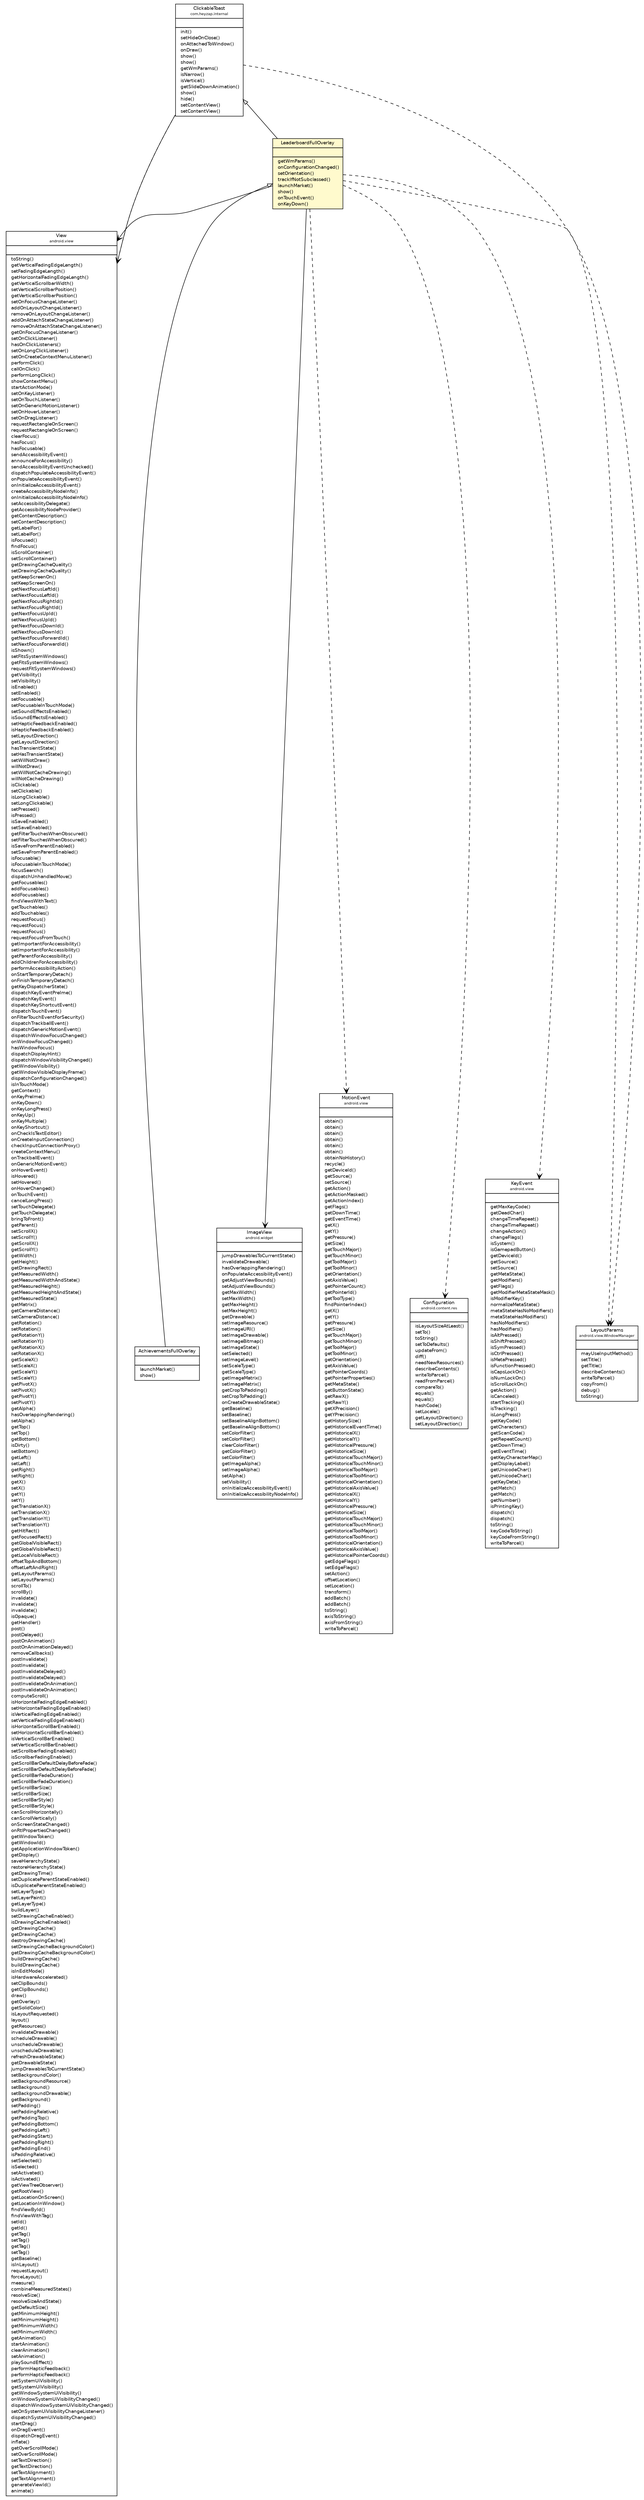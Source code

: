 #!/usr/local/bin/dot
#
# Class diagram 
# Generated by UMLGraph version 5.2 (http://www.umlgraph.org/)
#

digraph G {
	edge [fontname="Helvetica",fontsize=10,labelfontname="Helvetica",labelfontsize=10];
	node [fontname="Helvetica",fontsize=10,shape=plaintext];
	nodesep=0.25;
	ranksep=0.5;
	// com.heyzap.sdk.LeaderboardFullOverlay
	c2446 [label=<<table title="com.heyzap.sdk.LeaderboardFullOverlay" border="0" cellborder="1" cellspacing="0" cellpadding="2" port="p" bgcolor="lemonChiffon" href="./LeaderboardFullOverlay.html">
		<tr><td><table border="0" cellspacing="0" cellpadding="1">
<tr><td align="center" balign="center"> LeaderboardFullOverlay </td></tr>
		</table></td></tr>
		<tr><td><table border="0" cellspacing="0" cellpadding="1">
<tr><td align="left" balign="left">  </td></tr>
		</table></td></tr>
		<tr><td><table border="0" cellspacing="0" cellpadding="1">
<tr><td align="left" balign="left">  getWmParams() </td></tr>
<tr><td align="left" balign="left">  onConfigurationChanged() </td></tr>
<tr><td align="left" balign="left">  setOrientation() </td></tr>
<tr><td align="left" balign="left">  trackIfNotSubclassed() </td></tr>
<tr><td align="left" balign="left">  launchMarket() </td></tr>
<tr><td align="left" balign="left">  show() </td></tr>
<tr><td align="left" balign="left">  onTouchEvent() </td></tr>
<tr><td align="left" balign="left">  onKeyDown() </td></tr>
		</table></td></tr>
		</table>>, fontname="Helvetica", fontcolor="black", fontsize=9.0];
	// com.heyzap.sdk.AchievementsFullOverlay
	c2452 [label=<<table title="com.heyzap.sdk.AchievementsFullOverlay" border="0" cellborder="1" cellspacing="0" cellpadding="2" port="p" href="./AchievementsFullOverlay.html">
		<tr><td><table border="0" cellspacing="0" cellpadding="1">
<tr><td align="center" balign="center"> AchievementsFullOverlay </td></tr>
		</table></td></tr>
		<tr><td><table border="0" cellspacing="0" cellpadding="1">
<tr><td align="left" balign="left">  </td></tr>
		</table></td></tr>
		<tr><td><table border="0" cellspacing="0" cellpadding="1">
<tr><td align="left" balign="left">  launchMarket() </td></tr>
<tr><td align="left" balign="left">  show() </td></tr>
		</table></td></tr>
		</table>>, fontname="Helvetica", fontcolor="black", fontsize=9.0];
	// com.heyzap.internal.ClickableToast
	c2488 [label=<<table title="com.heyzap.internal.ClickableToast" border="0" cellborder="1" cellspacing="0" cellpadding="2" port="p" href="../internal/ClickableToast.html">
		<tr><td><table border="0" cellspacing="0" cellpadding="1">
<tr><td align="center" balign="center"> ClickableToast </td></tr>
<tr><td align="center" balign="center"><font point-size="7.0"> com.heyzap.internal </font></td></tr>
		</table></td></tr>
		<tr><td><table border="0" cellspacing="0" cellpadding="1">
<tr><td align="left" balign="left">  </td></tr>
		</table></td></tr>
		<tr><td><table border="0" cellspacing="0" cellpadding="1">
<tr><td align="left" balign="left">  init() </td></tr>
<tr><td align="left" balign="left">  setHideOnClose() </td></tr>
<tr><td align="left" balign="left">  onAttachedToWindow() </td></tr>
<tr><td align="left" balign="left">  onDraw() </td></tr>
<tr><td align="left" balign="left">  show() </td></tr>
<tr><td align="left" balign="left">  show() </td></tr>
<tr><td align="left" balign="left">  getWmParams() </td></tr>
<tr><td align="left" balign="left">  isNarrow() </td></tr>
<tr><td align="left" balign="left">  isVertical() </td></tr>
<tr><td align="left" balign="left">  getSlideDownAnimation() </td></tr>
<tr><td align="left" balign="left">  show() </td></tr>
<tr><td align="left" balign="left">  hide() </td></tr>
<tr><td align="left" balign="left">  setContentView() </td></tr>
<tr><td align="left" balign="left">  setContentView() </td></tr>
		</table></td></tr>
		</table>>, fontname="Helvetica", fontcolor="black", fontsize=9.0];
	//com.heyzap.sdk.LeaderboardFullOverlay extends com.heyzap.internal.ClickableToast
	c2488:p -> c2446:p [dir=back,arrowtail=empty];
	//com.heyzap.sdk.AchievementsFullOverlay extends com.heyzap.sdk.LeaderboardFullOverlay
	c2446:p -> c2452:p [dir=back,arrowtail=empty];
	// com.heyzap.sdk.LeaderboardFullOverlay NAVASSOC android.widget.ImageView
	c2446:p -> c2520:p [taillabel="", label="", headlabel="", fontname="Helvetica", fontcolor="black", fontsize=10.0, color="black", arrowhead=open];
	// com.heyzap.sdk.LeaderboardFullOverlay NAVASSOC android.view.View
	c2446:p -> c2521:p [taillabel="", label="", headlabel="", fontname="Helvetica", fontcolor="black", fontsize=10.0, color="black", arrowhead=open];
	// com.heyzap.internal.ClickableToast NAVASSOC android.view.View
	c2488:p -> c2521:p [taillabel="", label="", headlabel="", fontname="Helvetica", fontcolor="black", fontsize=10.0, color="black", arrowhead=open];
	// com.heyzap.sdk.LeaderboardFullOverlay DEPEND android.view.MotionEvent
	c2446:p -> c2522:p [taillabel="", label="", headlabel="", fontname="Helvetica", fontcolor="black", fontsize=10.0, color="black", arrowhead=open, style=dashed];
	// com.heyzap.sdk.LeaderboardFullOverlay DEPEND android.view.WindowManager.LayoutParams
	c2446:p -> c2523:p [taillabel="", label="", headlabel="", fontname="Helvetica", fontcolor="black", fontsize=10.0, color="black", arrowhead=open, style=dashed];
	// com.heyzap.sdk.LeaderboardFullOverlay DEPEND android.content.res.Configuration
	c2446:p -> c2524:p [taillabel="", label="", headlabel="", fontname="Helvetica", fontcolor="black", fontsize=10.0, color="black", arrowhead=open, style=dashed];
	// com.heyzap.sdk.LeaderboardFullOverlay DEPEND android.view.KeyEvent
	c2446:p -> c2525:p [taillabel="", label="", headlabel="", fontname="Helvetica", fontcolor="black", fontsize=10.0, color="black", arrowhead=open, style=dashed];
	// com.heyzap.internal.ClickableToast DEPEND android.view.View
	c2488:p -> c2521:p [taillabel="", label="", headlabel="", fontname="Helvetica", fontcolor="black", fontsize=10.0, color="black", arrowhead=open, style=dashed];
	// com.heyzap.internal.ClickableToast DEPEND android.view.WindowManager.LayoutParams
	c2488:p -> c2523:p [taillabel="", label="", headlabel="", fontname="Helvetica", fontcolor="black", fontsize=10.0, color="black", arrowhead=open, style=dashed];
	// android.view.WindowManager.LayoutParams
	c2523 [label=<<table title="android.view.WindowManager.LayoutParams" border="0" cellborder="1" cellspacing="0" cellpadding="2" port="p" href="http://java.sun.com/j2se/1.4.2/docs/api/android/view/WindowManager/LayoutParams.html">
		<tr><td><table border="0" cellspacing="0" cellpadding="1">
<tr><td align="center" balign="center"> LayoutParams </td></tr>
<tr><td align="center" balign="center"><font point-size="7.0"> android.view.WindowManager </font></td></tr>
		</table></td></tr>
		<tr><td><table border="0" cellspacing="0" cellpadding="1">
<tr><td align="left" balign="left">  </td></tr>
		</table></td></tr>
		<tr><td><table border="0" cellspacing="0" cellpadding="1">
<tr><td align="left" balign="left">  mayUseInputMethod() </td></tr>
<tr><td align="left" balign="left">  setTitle() </td></tr>
<tr><td align="left" balign="left">  getTitle() </td></tr>
<tr><td align="left" balign="left">  describeContents() </td></tr>
<tr><td align="left" balign="left">  writeToParcel() </td></tr>
<tr><td align="left" balign="left">  copyFrom() </td></tr>
<tr><td align="left" balign="left">  debug() </td></tr>
<tr><td align="left" balign="left">  toString() </td></tr>
		</table></td></tr>
		</table>>, fontname="Helvetica", fontcolor="black", fontsize=9.0];
	// android.view.MotionEvent
	c2522 [label=<<table title="android.view.MotionEvent" border="0" cellborder="1" cellspacing="0" cellpadding="2" port="p" href="http://java.sun.com/j2se/1.4.2/docs/api/android/view/MotionEvent.html">
		<tr><td><table border="0" cellspacing="0" cellpadding="1">
<tr><td align="center" balign="center"> MotionEvent </td></tr>
<tr><td align="center" balign="center"><font point-size="7.0"> android.view </font></td></tr>
		</table></td></tr>
		<tr><td><table border="0" cellspacing="0" cellpadding="1">
<tr><td align="left" balign="left">  </td></tr>
		</table></td></tr>
		<tr><td><table border="0" cellspacing="0" cellpadding="1">
<tr><td align="left" balign="left">  obtain() </td></tr>
<tr><td align="left" balign="left">  obtain() </td></tr>
<tr><td align="left" balign="left">  obtain() </td></tr>
<tr><td align="left" balign="left">  obtain() </td></tr>
<tr><td align="left" balign="left">  obtain() </td></tr>
<tr><td align="left" balign="left">  obtain() </td></tr>
<tr><td align="left" balign="left">  obtainNoHistory() </td></tr>
<tr><td align="left" balign="left">  recycle() </td></tr>
<tr><td align="left" balign="left">  getDeviceId() </td></tr>
<tr><td align="left" balign="left">  getSource() </td></tr>
<tr><td align="left" balign="left">  setSource() </td></tr>
<tr><td align="left" balign="left">  getAction() </td></tr>
<tr><td align="left" balign="left">  getActionMasked() </td></tr>
<tr><td align="left" balign="left">  getActionIndex() </td></tr>
<tr><td align="left" balign="left">  getFlags() </td></tr>
<tr><td align="left" balign="left">  getDownTime() </td></tr>
<tr><td align="left" balign="left">  getEventTime() </td></tr>
<tr><td align="left" balign="left">  getX() </td></tr>
<tr><td align="left" balign="left">  getY() </td></tr>
<tr><td align="left" balign="left">  getPressure() </td></tr>
<tr><td align="left" balign="left">  getSize() </td></tr>
<tr><td align="left" balign="left">  getTouchMajor() </td></tr>
<tr><td align="left" balign="left">  getTouchMinor() </td></tr>
<tr><td align="left" balign="left">  getToolMajor() </td></tr>
<tr><td align="left" balign="left">  getToolMinor() </td></tr>
<tr><td align="left" balign="left">  getOrientation() </td></tr>
<tr><td align="left" balign="left">  getAxisValue() </td></tr>
<tr><td align="left" balign="left">  getPointerCount() </td></tr>
<tr><td align="left" balign="left">  getPointerId() </td></tr>
<tr><td align="left" balign="left">  getToolType() </td></tr>
<tr><td align="left" balign="left">  findPointerIndex() </td></tr>
<tr><td align="left" balign="left">  getX() </td></tr>
<tr><td align="left" balign="left">  getY() </td></tr>
<tr><td align="left" balign="left">  getPressure() </td></tr>
<tr><td align="left" balign="left">  getSize() </td></tr>
<tr><td align="left" balign="left">  getTouchMajor() </td></tr>
<tr><td align="left" balign="left">  getTouchMinor() </td></tr>
<tr><td align="left" balign="left">  getToolMajor() </td></tr>
<tr><td align="left" balign="left">  getToolMinor() </td></tr>
<tr><td align="left" balign="left">  getOrientation() </td></tr>
<tr><td align="left" balign="left">  getAxisValue() </td></tr>
<tr><td align="left" balign="left">  getPointerCoords() </td></tr>
<tr><td align="left" balign="left">  getPointerProperties() </td></tr>
<tr><td align="left" balign="left">  getMetaState() </td></tr>
<tr><td align="left" balign="left">  getButtonState() </td></tr>
<tr><td align="left" balign="left">  getRawX() </td></tr>
<tr><td align="left" balign="left">  getRawY() </td></tr>
<tr><td align="left" balign="left">  getXPrecision() </td></tr>
<tr><td align="left" balign="left">  getYPrecision() </td></tr>
<tr><td align="left" balign="left">  getHistorySize() </td></tr>
<tr><td align="left" balign="left">  getHistoricalEventTime() </td></tr>
<tr><td align="left" balign="left">  getHistoricalX() </td></tr>
<tr><td align="left" balign="left">  getHistoricalY() </td></tr>
<tr><td align="left" balign="left">  getHistoricalPressure() </td></tr>
<tr><td align="left" balign="left">  getHistoricalSize() </td></tr>
<tr><td align="left" balign="left">  getHistoricalTouchMajor() </td></tr>
<tr><td align="left" balign="left">  getHistoricalTouchMinor() </td></tr>
<tr><td align="left" balign="left">  getHistoricalToolMajor() </td></tr>
<tr><td align="left" balign="left">  getHistoricalToolMinor() </td></tr>
<tr><td align="left" balign="left">  getHistoricalOrientation() </td></tr>
<tr><td align="left" balign="left">  getHistoricalAxisValue() </td></tr>
<tr><td align="left" balign="left">  getHistoricalX() </td></tr>
<tr><td align="left" balign="left">  getHistoricalY() </td></tr>
<tr><td align="left" balign="left">  getHistoricalPressure() </td></tr>
<tr><td align="left" balign="left">  getHistoricalSize() </td></tr>
<tr><td align="left" balign="left">  getHistoricalTouchMajor() </td></tr>
<tr><td align="left" balign="left">  getHistoricalTouchMinor() </td></tr>
<tr><td align="left" balign="left">  getHistoricalToolMajor() </td></tr>
<tr><td align="left" balign="left">  getHistoricalToolMinor() </td></tr>
<tr><td align="left" balign="left">  getHistoricalOrientation() </td></tr>
<tr><td align="left" balign="left">  getHistoricalAxisValue() </td></tr>
<tr><td align="left" balign="left">  getHistoricalPointerCoords() </td></tr>
<tr><td align="left" balign="left">  getEdgeFlags() </td></tr>
<tr><td align="left" balign="left">  setEdgeFlags() </td></tr>
<tr><td align="left" balign="left">  setAction() </td></tr>
<tr><td align="left" balign="left">  offsetLocation() </td></tr>
<tr><td align="left" balign="left">  setLocation() </td></tr>
<tr><td align="left" balign="left">  transform() </td></tr>
<tr><td align="left" balign="left">  addBatch() </td></tr>
<tr><td align="left" balign="left">  addBatch() </td></tr>
<tr><td align="left" balign="left">  toString() </td></tr>
<tr><td align="left" balign="left">  axisToString() </td></tr>
<tr><td align="left" balign="left">  axisFromString() </td></tr>
<tr><td align="left" balign="left">  writeToParcel() </td></tr>
		</table></td></tr>
		</table>>, fontname="Helvetica", fontcolor="black", fontsize=9.0];
	// android.content.res.Configuration
	c2524 [label=<<table title="android.content.res.Configuration" border="0" cellborder="1" cellspacing="0" cellpadding="2" port="p" href="http://java.sun.com/j2se/1.4.2/docs/api/android/content/res/Configuration.html">
		<tr><td><table border="0" cellspacing="0" cellpadding="1">
<tr><td align="center" balign="center"> Configuration </td></tr>
<tr><td align="center" balign="center"><font point-size="7.0"> android.content.res </font></td></tr>
		</table></td></tr>
		<tr><td><table border="0" cellspacing="0" cellpadding="1">
<tr><td align="left" balign="left">  </td></tr>
		</table></td></tr>
		<tr><td><table border="0" cellspacing="0" cellpadding="1">
<tr><td align="left" balign="left">  isLayoutSizeAtLeast() </td></tr>
<tr><td align="left" balign="left">  setTo() </td></tr>
<tr><td align="left" balign="left">  toString() </td></tr>
<tr><td align="left" balign="left">  setToDefaults() </td></tr>
<tr><td align="left" balign="left">  updateFrom() </td></tr>
<tr><td align="left" balign="left">  diff() </td></tr>
<tr><td align="left" balign="left">  needNewResources() </td></tr>
<tr><td align="left" balign="left">  describeContents() </td></tr>
<tr><td align="left" balign="left">  writeToParcel() </td></tr>
<tr><td align="left" balign="left">  readFromParcel() </td></tr>
<tr><td align="left" balign="left">  compareTo() </td></tr>
<tr><td align="left" balign="left">  equals() </td></tr>
<tr><td align="left" balign="left">  equals() </td></tr>
<tr><td align="left" balign="left">  hashCode() </td></tr>
<tr><td align="left" balign="left">  setLocale() </td></tr>
<tr><td align="left" balign="left">  getLayoutDirection() </td></tr>
<tr><td align="left" balign="left">  setLayoutDirection() </td></tr>
		</table></td></tr>
		</table>>, fontname="Helvetica", fontcolor="black", fontsize=9.0];
	// android.view.View
	c2521 [label=<<table title="android.view.View" border="0" cellborder="1" cellspacing="0" cellpadding="2" port="p" href="http://java.sun.com/j2se/1.4.2/docs/api/android/view/View.html">
		<tr><td><table border="0" cellspacing="0" cellpadding="1">
<tr><td align="center" balign="center"> View </td></tr>
<tr><td align="center" balign="center"><font point-size="7.0"> android.view </font></td></tr>
		</table></td></tr>
		<tr><td><table border="0" cellspacing="0" cellpadding="1">
<tr><td align="left" balign="left">  </td></tr>
		</table></td></tr>
		<tr><td><table border="0" cellspacing="0" cellpadding="1">
<tr><td align="left" balign="left">  toString() </td></tr>
<tr><td align="left" balign="left">  getVerticalFadingEdgeLength() </td></tr>
<tr><td align="left" balign="left">  setFadingEdgeLength() </td></tr>
<tr><td align="left" balign="left">  getHorizontalFadingEdgeLength() </td></tr>
<tr><td align="left" balign="left">  getVerticalScrollbarWidth() </td></tr>
<tr><td align="left" balign="left">  setVerticalScrollbarPosition() </td></tr>
<tr><td align="left" balign="left">  getVerticalScrollbarPosition() </td></tr>
<tr><td align="left" balign="left">  setOnFocusChangeListener() </td></tr>
<tr><td align="left" balign="left">  addOnLayoutChangeListener() </td></tr>
<tr><td align="left" balign="left">  removeOnLayoutChangeListener() </td></tr>
<tr><td align="left" balign="left">  addOnAttachStateChangeListener() </td></tr>
<tr><td align="left" balign="left">  removeOnAttachStateChangeListener() </td></tr>
<tr><td align="left" balign="left">  getOnFocusChangeListener() </td></tr>
<tr><td align="left" balign="left">  setOnClickListener() </td></tr>
<tr><td align="left" balign="left">  hasOnClickListeners() </td></tr>
<tr><td align="left" balign="left">  setOnLongClickListener() </td></tr>
<tr><td align="left" balign="left">  setOnCreateContextMenuListener() </td></tr>
<tr><td align="left" balign="left">  performClick() </td></tr>
<tr><td align="left" balign="left">  callOnClick() </td></tr>
<tr><td align="left" balign="left">  performLongClick() </td></tr>
<tr><td align="left" balign="left">  showContextMenu() </td></tr>
<tr><td align="left" balign="left">  startActionMode() </td></tr>
<tr><td align="left" balign="left">  setOnKeyListener() </td></tr>
<tr><td align="left" balign="left">  setOnTouchListener() </td></tr>
<tr><td align="left" balign="left">  setOnGenericMotionListener() </td></tr>
<tr><td align="left" balign="left">  setOnHoverListener() </td></tr>
<tr><td align="left" balign="left">  setOnDragListener() </td></tr>
<tr><td align="left" balign="left">  requestRectangleOnScreen() </td></tr>
<tr><td align="left" balign="left">  requestRectangleOnScreen() </td></tr>
<tr><td align="left" balign="left">  clearFocus() </td></tr>
<tr><td align="left" balign="left">  hasFocus() </td></tr>
<tr><td align="left" balign="left">  hasFocusable() </td></tr>
<tr><td align="left" balign="left">  sendAccessibilityEvent() </td></tr>
<tr><td align="left" balign="left">  announceForAccessibility() </td></tr>
<tr><td align="left" balign="left">  sendAccessibilityEventUnchecked() </td></tr>
<tr><td align="left" balign="left">  dispatchPopulateAccessibilityEvent() </td></tr>
<tr><td align="left" balign="left">  onPopulateAccessibilityEvent() </td></tr>
<tr><td align="left" balign="left">  onInitializeAccessibilityEvent() </td></tr>
<tr><td align="left" balign="left">  createAccessibilityNodeInfo() </td></tr>
<tr><td align="left" balign="left">  onInitializeAccessibilityNodeInfo() </td></tr>
<tr><td align="left" balign="left">  setAccessibilityDelegate() </td></tr>
<tr><td align="left" balign="left">  getAccessibilityNodeProvider() </td></tr>
<tr><td align="left" balign="left">  getContentDescription() </td></tr>
<tr><td align="left" balign="left">  setContentDescription() </td></tr>
<tr><td align="left" balign="left">  getLabelFor() </td></tr>
<tr><td align="left" balign="left">  setLabelFor() </td></tr>
<tr><td align="left" balign="left">  isFocused() </td></tr>
<tr><td align="left" balign="left">  findFocus() </td></tr>
<tr><td align="left" balign="left">  isScrollContainer() </td></tr>
<tr><td align="left" balign="left">  setScrollContainer() </td></tr>
<tr><td align="left" balign="left">  getDrawingCacheQuality() </td></tr>
<tr><td align="left" balign="left">  setDrawingCacheQuality() </td></tr>
<tr><td align="left" balign="left">  getKeepScreenOn() </td></tr>
<tr><td align="left" balign="left">  setKeepScreenOn() </td></tr>
<tr><td align="left" balign="left">  getNextFocusLeftId() </td></tr>
<tr><td align="left" balign="left">  setNextFocusLeftId() </td></tr>
<tr><td align="left" balign="left">  getNextFocusRightId() </td></tr>
<tr><td align="left" balign="left">  setNextFocusRightId() </td></tr>
<tr><td align="left" balign="left">  getNextFocusUpId() </td></tr>
<tr><td align="left" balign="left">  setNextFocusUpId() </td></tr>
<tr><td align="left" balign="left">  getNextFocusDownId() </td></tr>
<tr><td align="left" balign="left">  setNextFocusDownId() </td></tr>
<tr><td align="left" balign="left">  getNextFocusForwardId() </td></tr>
<tr><td align="left" balign="left">  setNextFocusForwardId() </td></tr>
<tr><td align="left" balign="left">  isShown() </td></tr>
<tr><td align="left" balign="left">  setFitsSystemWindows() </td></tr>
<tr><td align="left" balign="left">  getFitsSystemWindows() </td></tr>
<tr><td align="left" balign="left">  requestFitSystemWindows() </td></tr>
<tr><td align="left" balign="left">  getVisibility() </td></tr>
<tr><td align="left" balign="left">  setVisibility() </td></tr>
<tr><td align="left" balign="left">  isEnabled() </td></tr>
<tr><td align="left" balign="left">  setEnabled() </td></tr>
<tr><td align="left" balign="left">  setFocusable() </td></tr>
<tr><td align="left" balign="left">  setFocusableInTouchMode() </td></tr>
<tr><td align="left" balign="left">  setSoundEffectsEnabled() </td></tr>
<tr><td align="left" balign="left">  isSoundEffectsEnabled() </td></tr>
<tr><td align="left" balign="left">  setHapticFeedbackEnabled() </td></tr>
<tr><td align="left" balign="left">  isHapticFeedbackEnabled() </td></tr>
<tr><td align="left" balign="left">  setLayoutDirection() </td></tr>
<tr><td align="left" balign="left">  getLayoutDirection() </td></tr>
<tr><td align="left" balign="left">  hasTransientState() </td></tr>
<tr><td align="left" balign="left">  setHasTransientState() </td></tr>
<tr><td align="left" balign="left">  setWillNotDraw() </td></tr>
<tr><td align="left" balign="left">  willNotDraw() </td></tr>
<tr><td align="left" balign="left">  setWillNotCacheDrawing() </td></tr>
<tr><td align="left" balign="left">  willNotCacheDrawing() </td></tr>
<tr><td align="left" balign="left">  isClickable() </td></tr>
<tr><td align="left" balign="left">  setClickable() </td></tr>
<tr><td align="left" balign="left">  isLongClickable() </td></tr>
<tr><td align="left" balign="left">  setLongClickable() </td></tr>
<tr><td align="left" balign="left">  setPressed() </td></tr>
<tr><td align="left" balign="left">  isPressed() </td></tr>
<tr><td align="left" balign="left">  isSaveEnabled() </td></tr>
<tr><td align="left" balign="left">  setSaveEnabled() </td></tr>
<tr><td align="left" balign="left">  getFilterTouchesWhenObscured() </td></tr>
<tr><td align="left" balign="left">  setFilterTouchesWhenObscured() </td></tr>
<tr><td align="left" balign="left">  isSaveFromParentEnabled() </td></tr>
<tr><td align="left" balign="left">  setSaveFromParentEnabled() </td></tr>
<tr><td align="left" balign="left">  isFocusable() </td></tr>
<tr><td align="left" balign="left">  isFocusableInTouchMode() </td></tr>
<tr><td align="left" balign="left">  focusSearch() </td></tr>
<tr><td align="left" balign="left">  dispatchUnhandledMove() </td></tr>
<tr><td align="left" balign="left">  getFocusables() </td></tr>
<tr><td align="left" balign="left">  addFocusables() </td></tr>
<tr><td align="left" balign="left">  addFocusables() </td></tr>
<tr><td align="left" balign="left">  findViewsWithText() </td></tr>
<tr><td align="left" balign="left">  getTouchables() </td></tr>
<tr><td align="left" balign="left">  addTouchables() </td></tr>
<tr><td align="left" balign="left">  requestFocus() </td></tr>
<tr><td align="left" balign="left">  requestFocus() </td></tr>
<tr><td align="left" balign="left">  requestFocus() </td></tr>
<tr><td align="left" balign="left">  requestFocusFromTouch() </td></tr>
<tr><td align="left" balign="left">  getImportantForAccessibility() </td></tr>
<tr><td align="left" balign="left">  setImportantForAccessibility() </td></tr>
<tr><td align="left" balign="left">  getParentForAccessibility() </td></tr>
<tr><td align="left" balign="left">  addChildrenForAccessibility() </td></tr>
<tr><td align="left" balign="left">  performAccessibilityAction() </td></tr>
<tr><td align="left" balign="left">  onStartTemporaryDetach() </td></tr>
<tr><td align="left" balign="left">  onFinishTemporaryDetach() </td></tr>
<tr><td align="left" balign="left">  getKeyDispatcherState() </td></tr>
<tr><td align="left" balign="left">  dispatchKeyEventPreIme() </td></tr>
<tr><td align="left" balign="left">  dispatchKeyEvent() </td></tr>
<tr><td align="left" balign="left">  dispatchKeyShortcutEvent() </td></tr>
<tr><td align="left" balign="left">  dispatchTouchEvent() </td></tr>
<tr><td align="left" balign="left">  onFilterTouchEventForSecurity() </td></tr>
<tr><td align="left" balign="left">  dispatchTrackballEvent() </td></tr>
<tr><td align="left" balign="left">  dispatchGenericMotionEvent() </td></tr>
<tr><td align="left" balign="left">  dispatchWindowFocusChanged() </td></tr>
<tr><td align="left" balign="left">  onWindowFocusChanged() </td></tr>
<tr><td align="left" balign="left">  hasWindowFocus() </td></tr>
<tr><td align="left" balign="left">  dispatchDisplayHint() </td></tr>
<tr><td align="left" balign="left">  dispatchWindowVisibilityChanged() </td></tr>
<tr><td align="left" balign="left">  getWindowVisibility() </td></tr>
<tr><td align="left" balign="left">  getWindowVisibleDisplayFrame() </td></tr>
<tr><td align="left" balign="left">  dispatchConfigurationChanged() </td></tr>
<tr><td align="left" balign="left">  isInTouchMode() </td></tr>
<tr><td align="left" balign="left">  getContext() </td></tr>
<tr><td align="left" balign="left">  onKeyPreIme() </td></tr>
<tr><td align="left" balign="left">  onKeyDown() </td></tr>
<tr><td align="left" balign="left">  onKeyLongPress() </td></tr>
<tr><td align="left" balign="left">  onKeyUp() </td></tr>
<tr><td align="left" balign="left">  onKeyMultiple() </td></tr>
<tr><td align="left" balign="left">  onKeyShortcut() </td></tr>
<tr><td align="left" balign="left">  onCheckIsTextEditor() </td></tr>
<tr><td align="left" balign="left">  onCreateInputConnection() </td></tr>
<tr><td align="left" balign="left">  checkInputConnectionProxy() </td></tr>
<tr><td align="left" balign="left">  createContextMenu() </td></tr>
<tr><td align="left" balign="left">  onTrackballEvent() </td></tr>
<tr><td align="left" balign="left">  onGenericMotionEvent() </td></tr>
<tr><td align="left" balign="left">  onHoverEvent() </td></tr>
<tr><td align="left" balign="left">  isHovered() </td></tr>
<tr><td align="left" balign="left">  setHovered() </td></tr>
<tr><td align="left" balign="left">  onHoverChanged() </td></tr>
<tr><td align="left" balign="left">  onTouchEvent() </td></tr>
<tr><td align="left" balign="left">  cancelLongPress() </td></tr>
<tr><td align="left" balign="left">  setTouchDelegate() </td></tr>
<tr><td align="left" balign="left">  getTouchDelegate() </td></tr>
<tr><td align="left" balign="left">  bringToFront() </td></tr>
<tr><td align="left" balign="left">  getParent() </td></tr>
<tr><td align="left" balign="left">  setScrollX() </td></tr>
<tr><td align="left" balign="left">  setScrollY() </td></tr>
<tr><td align="left" balign="left">  getScrollX() </td></tr>
<tr><td align="left" balign="left">  getScrollY() </td></tr>
<tr><td align="left" balign="left">  getWidth() </td></tr>
<tr><td align="left" balign="left">  getHeight() </td></tr>
<tr><td align="left" balign="left">  getDrawingRect() </td></tr>
<tr><td align="left" balign="left">  getMeasuredWidth() </td></tr>
<tr><td align="left" balign="left">  getMeasuredWidthAndState() </td></tr>
<tr><td align="left" balign="left">  getMeasuredHeight() </td></tr>
<tr><td align="left" balign="left">  getMeasuredHeightAndState() </td></tr>
<tr><td align="left" balign="left">  getMeasuredState() </td></tr>
<tr><td align="left" balign="left">  getMatrix() </td></tr>
<tr><td align="left" balign="left">  getCameraDistance() </td></tr>
<tr><td align="left" balign="left">  setCameraDistance() </td></tr>
<tr><td align="left" balign="left">  getRotation() </td></tr>
<tr><td align="left" balign="left">  setRotation() </td></tr>
<tr><td align="left" balign="left">  getRotationY() </td></tr>
<tr><td align="left" balign="left">  setRotationY() </td></tr>
<tr><td align="left" balign="left">  getRotationX() </td></tr>
<tr><td align="left" balign="left">  setRotationX() </td></tr>
<tr><td align="left" balign="left">  getScaleX() </td></tr>
<tr><td align="left" balign="left">  setScaleX() </td></tr>
<tr><td align="left" balign="left">  getScaleY() </td></tr>
<tr><td align="left" balign="left">  setScaleY() </td></tr>
<tr><td align="left" balign="left">  getPivotX() </td></tr>
<tr><td align="left" balign="left">  setPivotX() </td></tr>
<tr><td align="left" balign="left">  getPivotY() </td></tr>
<tr><td align="left" balign="left">  setPivotY() </td></tr>
<tr><td align="left" balign="left">  getAlpha() </td></tr>
<tr><td align="left" balign="left">  hasOverlappingRendering() </td></tr>
<tr><td align="left" balign="left">  setAlpha() </td></tr>
<tr><td align="left" balign="left">  getTop() </td></tr>
<tr><td align="left" balign="left">  setTop() </td></tr>
<tr><td align="left" balign="left">  getBottom() </td></tr>
<tr><td align="left" balign="left">  isDirty() </td></tr>
<tr><td align="left" balign="left">  setBottom() </td></tr>
<tr><td align="left" balign="left">  getLeft() </td></tr>
<tr><td align="left" balign="left">  setLeft() </td></tr>
<tr><td align="left" balign="left">  getRight() </td></tr>
<tr><td align="left" balign="left">  setRight() </td></tr>
<tr><td align="left" balign="left">  getX() </td></tr>
<tr><td align="left" balign="left">  setX() </td></tr>
<tr><td align="left" balign="left">  getY() </td></tr>
<tr><td align="left" balign="left">  setY() </td></tr>
<tr><td align="left" balign="left">  getTranslationX() </td></tr>
<tr><td align="left" balign="left">  setTranslationX() </td></tr>
<tr><td align="left" balign="left">  getTranslationY() </td></tr>
<tr><td align="left" balign="left">  setTranslationY() </td></tr>
<tr><td align="left" balign="left">  getHitRect() </td></tr>
<tr><td align="left" balign="left">  getFocusedRect() </td></tr>
<tr><td align="left" balign="left">  getGlobalVisibleRect() </td></tr>
<tr><td align="left" balign="left">  getGlobalVisibleRect() </td></tr>
<tr><td align="left" balign="left">  getLocalVisibleRect() </td></tr>
<tr><td align="left" balign="left">  offsetTopAndBottom() </td></tr>
<tr><td align="left" balign="left">  offsetLeftAndRight() </td></tr>
<tr><td align="left" balign="left">  getLayoutParams() </td></tr>
<tr><td align="left" balign="left">  setLayoutParams() </td></tr>
<tr><td align="left" balign="left">  scrollTo() </td></tr>
<tr><td align="left" balign="left">  scrollBy() </td></tr>
<tr><td align="left" balign="left">  invalidate() </td></tr>
<tr><td align="left" balign="left">  invalidate() </td></tr>
<tr><td align="left" balign="left">  invalidate() </td></tr>
<tr><td align="left" balign="left">  isOpaque() </td></tr>
<tr><td align="left" balign="left">  getHandler() </td></tr>
<tr><td align="left" balign="left">  post() </td></tr>
<tr><td align="left" balign="left">  postDelayed() </td></tr>
<tr><td align="left" balign="left">  postOnAnimation() </td></tr>
<tr><td align="left" balign="left">  postOnAnimationDelayed() </td></tr>
<tr><td align="left" balign="left">  removeCallbacks() </td></tr>
<tr><td align="left" balign="left">  postInvalidate() </td></tr>
<tr><td align="left" balign="left">  postInvalidate() </td></tr>
<tr><td align="left" balign="left">  postInvalidateDelayed() </td></tr>
<tr><td align="left" balign="left">  postInvalidateDelayed() </td></tr>
<tr><td align="left" balign="left">  postInvalidateOnAnimation() </td></tr>
<tr><td align="left" balign="left">  postInvalidateOnAnimation() </td></tr>
<tr><td align="left" balign="left">  computeScroll() </td></tr>
<tr><td align="left" balign="left">  isHorizontalFadingEdgeEnabled() </td></tr>
<tr><td align="left" balign="left">  setHorizontalFadingEdgeEnabled() </td></tr>
<tr><td align="left" balign="left">  isVerticalFadingEdgeEnabled() </td></tr>
<tr><td align="left" balign="left">  setVerticalFadingEdgeEnabled() </td></tr>
<tr><td align="left" balign="left">  isHorizontalScrollBarEnabled() </td></tr>
<tr><td align="left" balign="left">  setHorizontalScrollBarEnabled() </td></tr>
<tr><td align="left" balign="left">  isVerticalScrollBarEnabled() </td></tr>
<tr><td align="left" balign="left">  setVerticalScrollBarEnabled() </td></tr>
<tr><td align="left" balign="left">  setScrollbarFadingEnabled() </td></tr>
<tr><td align="left" balign="left">  isScrollbarFadingEnabled() </td></tr>
<tr><td align="left" balign="left">  getScrollBarDefaultDelayBeforeFade() </td></tr>
<tr><td align="left" balign="left">  setScrollBarDefaultDelayBeforeFade() </td></tr>
<tr><td align="left" balign="left">  getScrollBarFadeDuration() </td></tr>
<tr><td align="left" balign="left">  setScrollBarFadeDuration() </td></tr>
<tr><td align="left" balign="left">  getScrollBarSize() </td></tr>
<tr><td align="left" balign="left">  setScrollBarSize() </td></tr>
<tr><td align="left" balign="left">  setScrollBarStyle() </td></tr>
<tr><td align="left" balign="left">  getScrollBarStyle() </td></tr>
<tr><td align="left" balign="left">  canScrollHorizontally() </td></tr>
<tr><td align="left" balign="left">  canScrollVertically() </td></tr>
<tr><td align="left" balign="left">  onScreenStateChanged() </td></tr>
<tr><td align="left" balign="left">  onRtlPropertiesChanged() </td></tr>
<tr><td align="left" balign="left">  getWindowToken() </td></tr>
<tr><td align="left" balign="left">  getWindowId() </td></tr>
<tr><td align="left" balign="left">  getApplicationWindowToken() </td></tr>
<tr><td align="left" balign="left">  getDisplay() </td></tr>
<tr><td align="left" balign="left">  saveHierarchyState() </td></tr>
<tr><td align="left" balign="left">  restoreHierarchyState() </td></tr>
<tr><td align="left" balign="left">  getDrawingTime() </td></tr>
<tr><td align="left" balign="left">  setDuplicateParentStateEnabled() </td></tr>
<tr><td align="left" balign="left">  isDuplicateParentStateEnabled() </td></tr>
<tr><td align="left" balign="left">  setLayerType() </td></tr>
<tr><td align="left" balign="left">  setLayerPaint() </td></tr>
<tr><td align="left" balign="left">  getLayerType() </td></tr>
<tr><td align="left" balign="left">  buildLayer() </td></tr>
<tr><td align="left" balign="left">  setDrawingCacheEnabled() </td></tr>
<tr><td align="left" balign="left">  isDrawingCacheEnabled() </td></tr>
<tr><td align="left" balign="left">  getDrawingCache() </td></tr>
<tr><td align="left" balign="left">  getDrawingCache() </td></tr>
<tr><td align="left" balign="left">  destroyDrawingCache() </td></tr>
<tr><td align="left" balign="left">  setDrawingCacheBackgroundColor() </td></tr>
<tr><td align="left" balign="left">  getDrawingCacheBackgroundColor() </td></tr>
<tr><td align="left" balign="left">  buildDrawingCache() </td></tr>
<tr><td align="left" balign="left">  buildDrawingCache() </td></tr>
<tr><td align="left" balign="left">  isInEditMode() </td></tr>
<tr><td align="left" balign="left">  isHardwareAccelerated() </td></tr>
<tr><td align="left" balign="left">  setClipBounds() </td></tr>
<tr><td align="left" balign="left">  getClipBounds() </td></tr>
<tr><td align="left" balign="left">  draw() </td></tr>
<tr><td align="left" balign="left">  getOverlay() </td></tr>
<tr><td align="left" balign="left">  getSolidColor() </td></tr>
<tr><td align="left" balign="left">  isLayoutRequested() </td></tr>
<tr><td align="left" balign="left">  layout() </td></tr>
<tr><td align="left" balign="left">  getResources() </td></tr>
<tr><td align="left" balign="left">  invalidateDrawable() </td></tr>
<tr><td align="left" balign="left">  scheduleDrawable() </td></tr>
<tr><td align="left" balign="left">  unscheduleDrawable() </td></tr>
<tr><td align="left" balign="left">  unscheduleDrawable() </td></tr>
<tr><td align="left" balign="left">  refreshDrawableState() </td></tr>
<tr><td align="left" balign="left">  getDrawableState() </td></tr>
<tr><td align="left" balign="left">  jumpDrawablesToCurrentState() </td></tr>
<tr><td align="left" balign="left">  setBackgroundColor() </td></tr>
<tr><td align="left" balign="left">  setBackgroundResource() </td></tr>
<tr><td align="left" balign="left">  setBackground() </td></tr>
<tr><td align="left" balign="left">  setBackgroundDrawable() </td></tr>
<tr><td align="left" balign="left">  getBackground() </td></tr>
<tr><td align="left" balign="left">  setPadding() </td></tr>
<tr><td align="left" balign="left">  setPaddingRelative() </td></tr>
<tr><td align="left" balign="left">  getPaddingTop() </td></tr>
<tr><td align="left" balign="left">  getPaddingBottom() </td></tr>
<tr><td align="left" balign="left">  getPaddingLeft() </td></tr>
<tr><td align="left" balign="left">  getPaddingStart() </td></tr>
<tr><td align="left" balign="left">  getPaddingRight() </td></tr>
<tr><td align="left" balign="left">  getPaddingEnd() </td></tr>
<tr><td align="left" balign="left">  isPaddingRelative() </td></tr>
<tr><td align="left" balign="left">  setSelected() </td></tr>
<tr><td align="left" balign="left">  isSelected() </td></tr>
<tr><td align="left" balign="left">  setActivated() </td></tr>
<tr><td align="left" balign="left">  isActivated() </td></tr>
<tr><td align="left" balign="left">  getViewTreeObserver() </td></tr>
<tr><td align="left" balign="left">  getRootView() </td></tr>
<tr><td align="left" balign="left">  getLocationOnScreen() </td></tr>
<tr><td align="left" balign="left">  getLocationInWindow() </td></tr>
<tr><td align="left" balign="left">  findViewById() </td></tr>
<tr><td align="left" balign="left">  findViewWithTag() </td></tr>
<tr><td align="left" balign="left">  setId() </td></tr>
<tr><td align="left" balign="left">  getId() </td></tr>
<tr><td align="left" balign="left">  getTag() </td></tr>
<tr><td align="left" balign="left">  setTag() </td></tr>
<tr><td align="left" balign="left">  getTag() </td></tr>
<tr><td align="left" balign="left">  setTag() </td></tr>
<tr><td align="left" balign="left">  getBaseline() </td></tr>
<tr><td align="left" balign="left">  isInLayout() </td></tr>
<tr><td align="left" balign="left">  requestLayout() </td></tr>
<tr><td align="left" balign="left">  forceLayout() </td></tr>
<tr><td align="left" balign="left">  measure() </td></tr>
<tr><td align="left" balign="left">  combineMeasuredStates() </td></tr>
<tr><td align="left" balign="left">  resolveSize() </td></tr>
<tr><td align="left" balign="left">  resolveSizeAndState() </td></tr>
<tr><td align="left" balign="left">  getDefaultSize() </td></tr>
<tr><td align="left" balign="left">  getMinimumHeight() </td></tr>
<tr><td align="left" balign="left">  setMinimumHeight() </td></tr>
<tr><td align="left" balign="left">  getMinimumWidth() </td></tr>
<tr><td align="left" balign="left">  setMinimumWidth() </td></tr>
<tr><td align="left" balign="left">  getAnimation() </td></tr>
<tr><td align="left" balign="left">  startAnimation() </td></tr>
<tr><td align="left" balign="left">  clearAnimation() </td></tr>
<tr><td align="left" balign="left">  setAnimation() </td></tr>
<tr><td align="left" balign="left">  playSoundEffect() </td></tr>
<tr><td align="left" balign="left">  performHapticFeedback() </td></tr>
<tr><td align="left" balign="left">  performHapticFeedback() </td></tr>
<tr><td align="left" balign="left">  setSystemUiVisibility() </td></tr>
<tr><td align="left" balign="left">  getSystemUiVisibility() </td></tr>
<tr><td align="left" balign="left">  getWindowSystemUiVisibility() </td></tr>
<tr><td align="left" balign="left">  onWindowSystemUiVisibilityChanged() </td></tr>
<tr><td align="left" balign="left">  dispatchWindowSystemUiVisiblityChanged() </td></tr>
<tr><td align="left" balign="left">  setOnSystemUiVisibilityChangeListener() </td></tr>
<tr><td align="left" balign="left">  dispatchSystemUiVisibilityChanged() </td></tr>
<tr><td align="left" balign="left">  startDrag() </td></tr>
<tr><td align="left" balign="left">  onDragEvent() </td></tr>
<tr><td align="left" balign="left">  dispatchDragEvent() </td></tr>
<tr><td align="left" balign="left">  inflate() </td></tr>
<tr><td align="left" balign="left">  getOverScrollMode() </td></tr>
<tr><td align="left" balign="left">  setOverScrollMode() </td></tr>
<tr><td align="left" balign="left">  setTextDirection() </td></tr>
<tr><td align="left" balign="left">  getTextDirection() </td></tr>
<tr><td align="left" balign="left">  setTextAlignment() </td></tr>
<tr><td align="left" balign="left">  getTextAlignment() </td></tr>
<tr><td align="left" balign="left">  generateViewId() </td></tr>
<tr><td align="left" balign="left">  animate() </td></tr>
		</table></td></tr>
		</table>>, fontname="Helvetica", fontcolor="black", fontsize=9.0];
	// android.view.KeyEvent
	c2525 [label=<<table title="android.view.KeyEvent" border="0" cellborder="1" cellspacing="0" cellpadding="2" port="p" href="http://java.sun.com/j2se/1.4.2/docs/api/android/view/KeyEvent.html">
		<tr><td><table border="0" cellspacing="0" cellpadding="1">
<tr><td align="center" balign="center"> KeyEvent </td></tr>
<tr><td align="center" balign="center"><font point-size="7.0"> android.view </font></td></tr>
		</table></td></tr>
		<tr><td><table border="0" cellspacing="0" cellpadding="1">
<tr><td align="left" balign="left">  </td></tr>
		</table></td></tr>
		<tr><td><table border="0" cellspacing="0" cellpadding="1">
<tr><td align="left" balign="left">  getMaxKeyCode() </td></tr>
<tr><td align="left" balign="left">  getDeadChar() </td></tr>
<tr><td align="left" balign="left">  changeTimeRepeat() </td></tr>
<tr><td align="left" balign="left">  changeTimeRepeat() </td></tr>
<tr><td align="left" balign="left">  changeAction() </td></tr>
<tr><td align="left" balign="left">  changeFlags() </td></tr>
<tr><td align="left" balign="left">  isSystem() </td></tr>
<tr><td align="left" balign="left">  isGamepadButton() </td></tr>
<tr><td align="left" balign="left">  getDeviceId() </td></tr>
<tr><td align="left" balign="left">  getSource() </td></tr>
<tr><td align="left" balign="left">  setSource() </td></tr>
<tr><td align="left" balign="left">  getMetaState() </td></tr>
<tr><td align="left" balign="left">  getModifiers() </td></tr>
<tr><td align="left" balign="left">  getFlags() </td></tr>
<tr><td align="left" balign="left">  getModifierMetaStateMask() </td></tr>
<tr><td align="left" balign="left">  isModifierKey() </td></tr>
<tr><td align="left" balign="left">  normalizeMetaState() </td></tr>
<tr><td align="left" balign="left">  metaStateHasNoModifiers() </td></tr>
<tr><td align="left" balign="left">  metaStateHasModifiers() </td></tr>
<tr><td align="left" balign="left">  hasNoModifiers() </td></tr>
<tr><td align="left" balign="left">  hasModifiers() </td></tr>
<tr><td align="left" balign="left">  isAltPressed() </td></tr>
<tr><td align="left" balign="left">  isShiftPressed() </td></tr>
<tr><td align="left" balign="left">  isSymPressed() </td></tr>
<tr><td align="left" balign="left">  isCtrlPressed() </td></tr>
<tr><td align="left" balign="left">  isMetaPressed() </td></tr>
<tr><td align="left" balign="left">  isFunctionPressed() </td></tr>
<tr><td align="left" balign="left">  isCapsLockOn() </td></tr>
<tr><td align="left" balign="left">  isNumLockOn() </td></tr>
<tr><td align="left" balign="left">  isScrollLockOn() </td></tr>
<tr><td align="left" balign="left">  getAction() </td></tr>
<tr><td align="left" balign="left">  isCanceled() </td></tr>
<tr><td align="left" balign="left">  startTracking() </td></tr>
<tr><td align="left" balign="left">  isTracking() </td></tr>
<tr><td align="left" balign="left">  isLongPress() </td></tr>
<tr><td align="left" balign="left">  getKeyCode() </td></tr>
<tr><td align="left" balign="left">  getCharacters() </td></tr>
<tr><td align="left" balign="left">  getScanCode() </td></tr>
<tr><td align="left" balign="left">  getRepeatCount() </td></tr>
<tr><td align="left" balign="left">  getDownTime() </td></tr>
<tr><td align="left" balign="left">  getEventTime() </td></tr>
<tr><td align="left" balign="left">  getKeyCharacterMap() </td></tr>
<tr><td align="left" balign="left">  getDisplayLabel() </td></tr>
<tr><td align="left" balign="left">  getUnicodeChar() </td></tr>
<tr><td align="left" balign="left">  getUnicodeChar() </td></tr>
<tr><td align="left" balign="left">  getKeyData() </td></tr>
<tr><td align="left" balign="left">  getMatch() </td></tr>
<tr><td align="left" balign="left">  getMatch() </td></tr>
<tr><td align="left" balign="left">  getNumber() </td></tr>
<tr><td align="left" balign="left">  isPrintingKey() </td></tr>
<tr><td align="left" balign="left">  dispatch() </td></tr>
<tr><td align="left" balign="left">  dispatch() </td></tr>
<tr><td align="left" balign="left">  toString() </td></tr>
<tr><td align="left" balign="left">  keyCodeToString() </td></tr>
<tr><td align="left" balign="left">  keyCodeFromString() </td></tr>
<tr><td align="left" balign="left">  writeToParcel() </td></tr>
		</table></td></tr>
		</table>>, fontname="Helvetica", fontcolor="black", fontsize=9.0];
	// android.widget.ImageView
	c2520 [label=<<table title="android.widget.ImageView" border="0" cellborder="1" cellspacing="0" cellpadding="2" port="p" href="http://java.sun.com/j2se/1.4.2/docs/api/android/widget/ImageView.html">
		<tr><td><table border="0" cellspacing="0" cellpadding="1">
<tr><td align="center" balign="center"> ImageView </td></tr>
<tr><td align="center" balign="center"><font point-size="7.0"> android.widget </font></td></tr>
		</table></td></tr>
		<tr><td><table border="0" cellspacing="0" cellpadding="1">
<tr><td align="left" balign="left">  </td></tr>
		</table></td></tr>
		<tr><td><table border="0" cellspacing="0" cellpadding="1">
<tr><td align="left" balign="left">  jumpDrawablesToCurrentState() </td></tr>
<tr><td align="left" balign="left">  invalidateDrawable() </td></tr>
<tr><td align="left" balign="left">  hasOverlappingRendering() </td></tr>
<tr><td align="left" balign="left">  onPopulateAccessibilityEvent() </td></tr>
<tr><td align="left" balign="left">  getAdjustViewBounds() </td></tr>
<tr><td align="left" balign="left">  setAdjustViewBounds() </td></tr>
<tr><td align="left" balign="left">  getMaxWidth() </td></tr>
<tr><td align="left" balign="left">  setMaxWidth() </td></tr>
<tr><td align="left" balign="left">  getMaxHeight() </td></tr>
<tr><td align="left" balign="left">  setMaxHeight() </td></tr>
<tr><td align="left" balign="left">  getDrawable() </td></tr>
<tr><td align="left" balign="left">  setImageResource() </td></tr>
<tr><td align="left" balign="left">  setImageURI() </td></tr>
<tr><td align="left" balign="left">  setImageDrawable() </td></tr>
<tr><td align="left" balign="left">  setImageBitmap() </td></tr>
<tr><td align="left" balign="left">  setImageState() </td></tr>
<tr><td align="left" balign="left">  setSelected() </td></tr>
<tr><td align="left" balign="left">  setImageLevel() </td></tr>
<tr><td align="left" balign="left">  setScaleType() </td></tr>
<tr><td align="left" balign="left">  getScaleType() </td></tr>
<tr><td align="left" balign="left">  getImageMatrix() </td></tr>
<tr><td align="left" balign="left">  setImageMatrix() </td></tr>
<tr><td align="left" balign="left">  getCropToPadding() </td></tr>
<tr><td align="left" balign="left">  setCropToPadding() </td></tr>
<tr><td align="left" balign="left">  onCreateDrawableState() </td></tr>
<tr><td align="left" balign="left">  getBaseline() </td></tr>
<tr><td align="left" balign="left">  setBaseline() </td></tr>
<tr><td align="left" balign="left">  setBaselineAlignBottom() </td></tr>
<tr><td align="left" balign="left">  getBaselineAlignBottom() </td></tr>
<tr><td align="left" balign="left">  setColorFilter() </td></tr>
<tr><td align="left" balign="left">  setColorFilter() </td></tr>
<tr><td align="left" balign="left">  clearColorFilter() </td></tr>
<tr><td align="left" balign="left">  getColorFilter() </td></tr>
<tr><td align="left" balign="left">  setColorFilter() </td></tr>
<tr><td align="left" balign="left">  getImageAlpha() </td></tr>
<tr><td align="left" balign="left">  setImageAlpha() </td></tr>
<tr><td align="left" balign="left">  setAlpha() </td></tr>
<tr><td align="left" balign="left">  setVisibility() </td></tr>
<tr><td align="left" balign="left">  onInitializeAccessibilityEvent() </td></tr>
<tr><td align="left" balign="left">  onInitializeAccessibilityNodeInfo() </td></tr>
		</table></td></tr>
		</table>>, fontname="Helvetica", fontcolor="black", fontsize=9.0];
}

